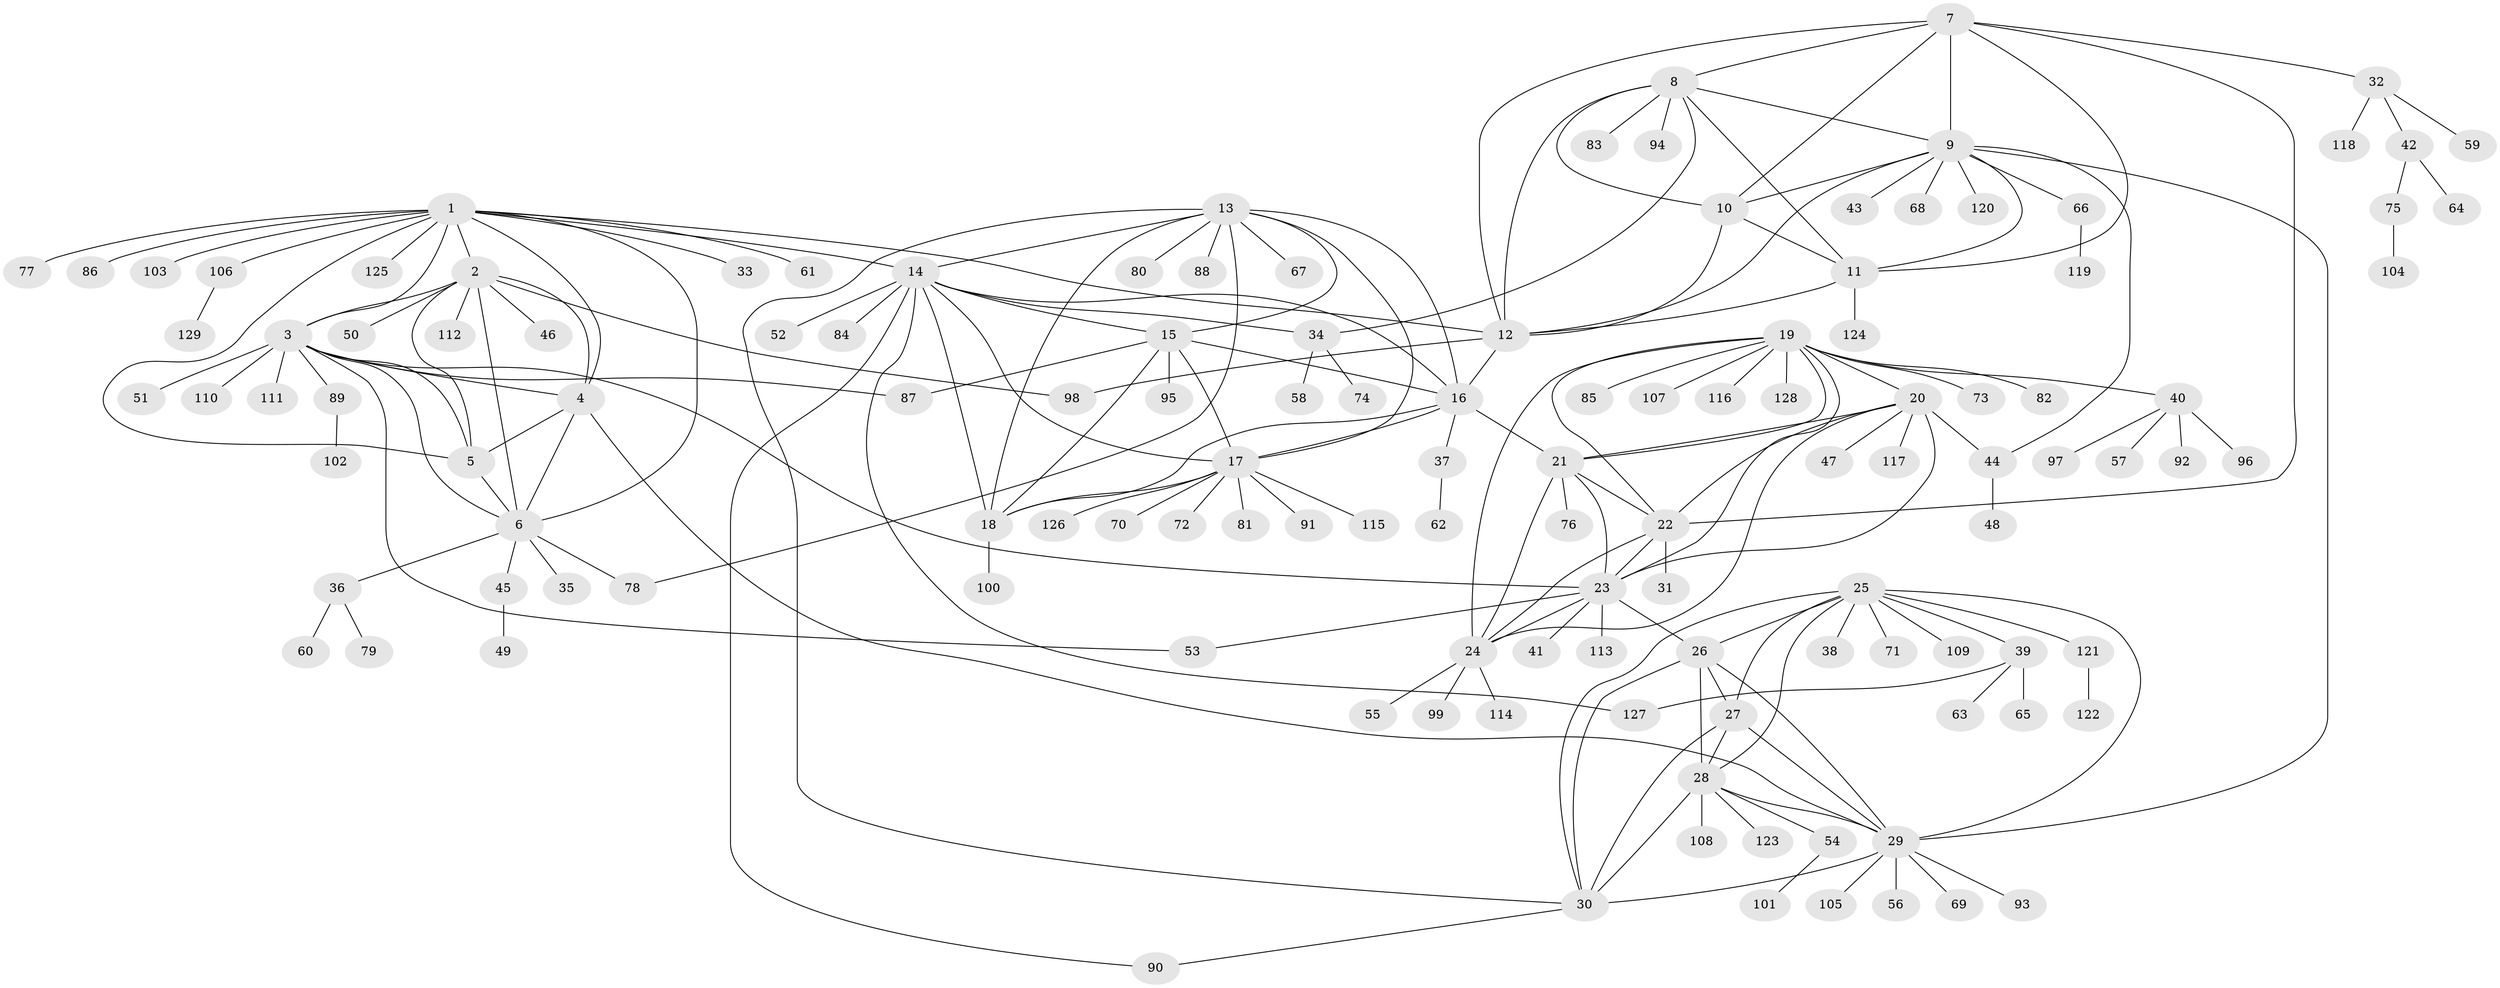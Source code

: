 // coarse degree distribution, {13: 0.00980392156862745, 7: 0.029411764705882353, 10: 0.0196078431372549, 5: 0.029411764705882353, 8: 0.0196078431372549, 6: 0.049019607843137254, 9: 0.029411764705882353, 4: 0.049019607843137254, 11: 0.0196078431372549, 15: 0.00980392156862745, 1: 0.6372549019607843, 3: 0.0196078431372549, 2: 0.0784313725490196}
// Generated by graph-tools (version 1.1) at 2025/42/03/06/25 10:42:15]
// undirected, 129 vertices, 192 edges
graph export_dot {
graph [start="1"]
  node [color=gray90,style=filled];
  1;
  2;
  3;
  4;
  5;
  6;
  7;
  8;
  9;
  10;
  11;
  12;
  13;
  14;
  15;
  16;
  17;
  18;
  19;
  20;
  21;
  22;
  23;
  24;
  25;
  26;
  27;
  28;
  29;
  30;
  31;
  32;
  33;
  34;
  35;
  36;
  37;
  38;
  39;
  40;
  41;
  42;
  43;
  44;
  45;
  46;
  47;
  48;
  49;
  50;
  51;
  52;
  53;
  54;
  55;
  56;
  57;
  58;
  59;
  60;
  61;
  62;
  63;
  64;
  65;
  66;
  67;
  68;
  69;
  70;
  71;
  72;
  73;
  74;
  75;
  76;
  77;
  78;
  79;
  80;
  81;
  82;
  83;
  84;
  85;
  86;
  87;
  88;
  89;
  90;
  91;
  92;
  93;
  94;
  95;
  96;
  97;
  98;
  99;
  100;
  101;
  102;
  103;
  104;
  105;
  106;
  107;
  108;
  109;
  110;
  111;
  112;
  113;
  114;
  115;
  116;
  117;
  118;
  119;
  120;
  121;
  122;
  123;
  124;
  125;
  126;
  127;
  128;
  129;
  1 -- 2;
  1 -- 3;
  1 -- 4;
  1 -- 5;
  1 -- 6;
  1 -- 12;
  1 -- 14;
  1 -- 33;
  1 -- 61;
  1 -- 77;
  1 -- 86;
  1 -- 103;
  1 -- 106;
  1 -- 125;
  2 -- 3;
  2 -- 4;
  2 -- 5;
  2 -- 6;
  2 -- 46;
  2 -- 50;
  2 -- 98;
  2 -- 112;
  3 -- 4;
  3 -- 5;
  3 -- 6;
  3 -- 23;
  3 -- 51;
  3 -- 53;
  3 -- 87;
  3 -- 89;
  3 -- 110;
  3 -- 111;
  4 -- 5;
  4 -- 6;
  4 -- 29;
  5 -- 6;
  6 -- 35;
  6 -- 36;
  6 -- 45;
  6 -- 78;
  7 -- 8;
  7 -- 9;
  7 -- 10;
  7 -- 11;
  7 -- 12;
  7 -- 22;
  7 -- 32;
  8 -- 9;
  8 -- 10;
  8 -- 11;
  8 -- 12;
  8 -- 34;
  8 -- 83;
  8 -- 94;
  9 -- 10;
  9 -- 11;
  9 -- 12;
  9 -- 29;
  9 -- 43;
  9 -- 44;
  9 -- 66;
  9 -- 68;
  9 -- 120;
  10 -- 11;
  10 -- 12;
  11 -- 12;
  11 -- 124;
  12 -- 16;
  12 -- 98;
  13 -- 14;
  13 -- 15;
  13 -- 16;
  13 -- 17;
  13 -- 18;
  13 -- 30;
  13 -- 67;
  13 -- 78;
  13 -- 80;
  13 -- 88;
  14 -- 15;
  14 -- 16;
  14 -- 17;
  14 -- 18;
  14 -- 34;
  14 -- 52;
  14 -- 84;
  14 -- 90;
  14 -- 127;
  15 -- 16;
  15 -- 17;
  15 -- 18;
  15 -- 87;
  15 -- 95;
  16 -- 17;
  16 -- 18;
  16 -- 21;
  16 -- 37;
  17 -- 18;
  17 -- 70;
  17 -- 72;
  17 -- 81;
  17 -- 91;
  17 -- 115;
  17 -- 126;
  18 -- 100;
  19 -- 20;
  19 -- 21;
  19 -- 22;
  19 -- 23;
  19 -- 24;
  19 -- 40;
  19 -- 73;
  19 -- 82;
  19 -- 85;
  19 -- 107;
  19 -- 116;
  19 -- 128;
  20 -- 21;
  20 -- 22;
  20 -- 23;
  20 -- 24;
  20 -- 44;
  20 -- 47;
  20 -- 117;
  21 -- 22;
  21 -- 23;
  21 -- 24;
  21 -- 76;
  22 -- 23;
  22 -- 24;
  22 -- 31;
  23 -- 24;
  23 -- 26;
  23 -- 41;
  23 -- 53;
  23 -- 113;
  24 -- 55;
  24 -- 99;
  24 -- 114;
  25 -- 26;
  25 -- 27;
  25 -- 28;
  25 -- 29;
  25 -- 30;
  25 -- 38;
  25 -- 39;
  25 -- 71;
  25 -- 109;
  25 -- 121;
  26 -- 27;
  26 -- 28;
  26 -- 29;
  26 -- 30;
  27 -- 28;
  27 -- 29;
  27 -- 30;
  28 -- 29;
  28 -- 30;
  28 -- 54;
  28 -- 108;
  28 -- 123;
  29 -- 30;
  29 -- 56;
  29 -- 69;
  29 -- 93;
  29 -- 105;
  30 -- 90;
  32 -- 42;
  32 -- 59;
  32 -- 118;
  34 -- 58;
  34 -- 74;
  36 -- 60;
  36 -- 79;
  37 -- 62;
  39 -- 63;
  39 -- 65;
  39 -- 127;
  40 -- 57;
  40 -- 92;
  40 -- 96;
  40 -- 97;
  42 -- 64;
  42 -- 75;
  44 -- 48;
  45 -- 49;
  54 -- 101;
  66 -- 119;
  75 -- 104;
  89 -- 102;
  106 -- 129;
  121 -- 122;
}

